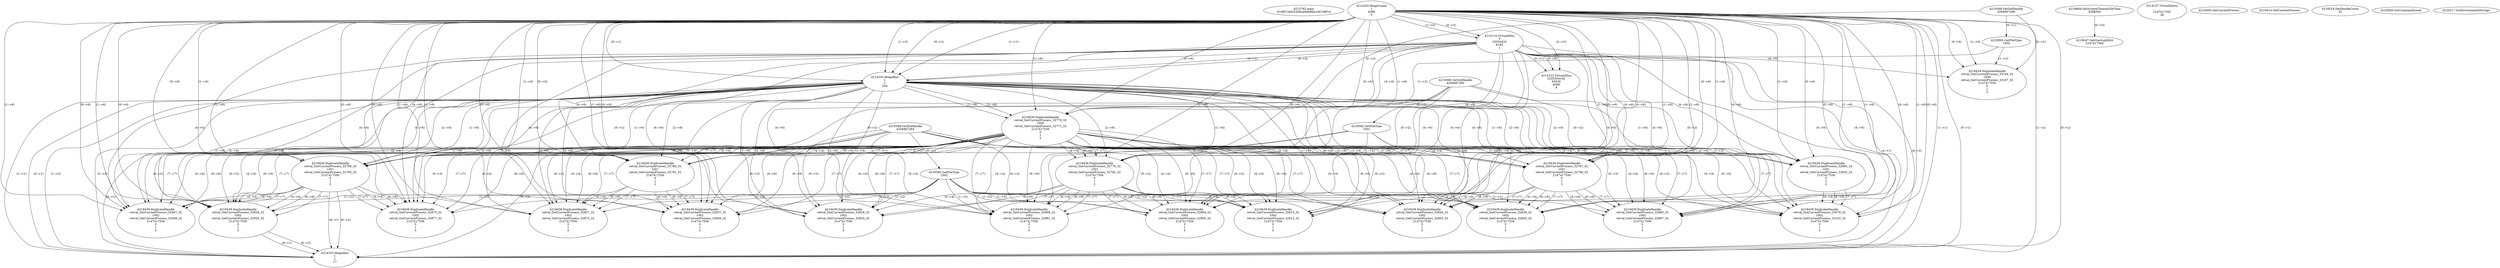 // Global SCDG with merge call
digraph {
	0 [label="4213792.main
0108f13e6524a9cabebf6be1eb7d9f1d"]
	1 [label="4214265.HeapCreate
1
4096
0"]
	2 [label="4218869.GetSystemTimeAsFileTime
4288292"]
	3 [label="4214116.VirtualAlloc
0
33554432
8192
1"]
	1 -> 3 [label="(1-->4)"]
	1 -> 3 [label="(0-->4)"]
	4 [label="4214147.VirtualQuery

2147417352
28"]
	5 [label="4214222.VirtualAlloc
3255304192
65536
4096
4"]
	3 -> 5 [label="(0-->1)"]
	1 -> 5 [label="(2-->3)"]
	3 -> 5 [label="(0-->0)"]
	6 [label="4219047.GetStartupInfoA
2147417564"]
	2 -> 6 [label="(0-->0)"]
	7 [label="4219368.GetStdHandle
4294967286"]
	8 [label="4219392.GetFileType
1000"]
	7 -> 8 [label="(0-->1)"]
	9 [label="4219405.GetCurrentProcess
"]
	10 [label="4219414.GetCurrentProcess
"]
	11 [label="4219439.DuplicateHandle
retval_GetCurrentProcess_33184_32
1000
retval_GetCurrentProcess_33187_32
2147417556
0
1
2"]
	7 -> 11 [label="(0-->2)"]
	8 -> 11 [label="(1-->2)"]
	1 -> 11 [label="(1-->6)"]
	1 -> 11 [label="(0-->6)"]
	3 -> 11 [label="(4-->6)"]
	12 [label="4214333.HeapAlloc
1
1
256"]
	1 -> 12 [label="(1-->1)"]
	1 -> 12 [label="(0-->1)"]
	3 -> 12 [label="(4-->1)"]
	1 -> 12 [label="(1-->2)"]
	1 -> 12 [label="(0-->2)"]
	3 -> 12 [label="(4-->2)"]
	13 [label="4219439.DuplicateHandle
retval_GetCurrentProcess_32770_32
1000
retval_GetCurrentProcess_32771_32
2147417556
0
1
2"]
	7 -> 13 [label="(0-->2)"]
	8 -> 13 [label="(1-->2)"]
	1 -> 13 [label="(1-->6)"]
	1 -> 13 [label="(0-->6)"]
	3 -> 13 [label="(4-->6)"]
	12 -> 13 [label="(1-->6)"]
	12 -> 13 [label="(2-->6)"]
	14 [label="4219368.GetStdHandle
4294967285"]
	15 [label="4219392.GetFileType
1001"]
	14 -> 15 [label="(0-->1)"]
	16 [label="4219439.DuplicateHandle
retval_GetCurrentProcess_32794_32
1001
retval_GetCurrentProcess_32795_32
2147417556
0
1
2"]
	14 -> 16 [label="(0-->2)"]
	15 -> 16 [label="(1-->2)"]
	13 -> 16 [label="(4-->4)"]
	1 -> 16 [label="(1-->6)"]
	1 -> 16 [label="(0-->6)"]
	3 -> 16 [label="(4-->6)"]
	12 -> 16 [label="(1-->6)"]
	12 -> 16 [label="(2-->6)"]
	13 -> 16 [label="(6-->6)"]
	13 -> 16 [label="(7-->7)"]
	17 [label="4219368.GetStdHandle
4294967284"]
	18 [label="4219392.GetFileType
1002"]
	17 -> 18 [label="(0-->1)"]
	19 [label="4219439.DuplicateHandle
retval_GetCurrentProcess_32926_32
1002
retval_GetCurrentProcess_32929_32
2147417556
0
1
2"]
	17 -> 19 [label="(0-->2)"]
	18 -> 19 [label="(1-->2)"]
	13 -> 19 [label="(4-->4)"]
	16 -> 19 [label="(4-->4)"]
	1 -> 19 [label="(1-->6)"]
	1 -> 19 [label="(0-->6)"]
	3 -> 19 [label="(4-->6)"]
	12 -> 19 [label="(1-->6)"]
	12 -> 19 [label="(2-->6)"]
	13 -> 19 [label="(6-->6)"]
	16 -> 19 [label="(6-->6)"]
	13 -> 19 [label="(7-->7)"]
	16 -> 19 [label="(7-->7)"]
	20 [label="4219524.SetHandleCount
32"]
	21 [label="4220059.GetCommandLineA
"]
	22 [label="4214333.HeapAlloc
1
1
17"]
	1 -> 22 [label="(1-->1)"]
	1 -> 22 [label="(0-->1)"]
	3 -> 22 [label="(4-->1)"]
	12 -> 22 [label="(1-->1)"]
	12 -> 22 [label="(2-->1)"]
	13 -> 22 [label="(6-->1)"]
	16 -> 22 [label="(6-->1)"]
	19 -> 22 [label="(6-->1)"]
	1 -> 22 [label="(1-->2)"]
	1 -> 22 [label="(0-->2)"]
	3 -> 22 [label="(4-->2)"]
	12 -> 22 [label="(1-->2)"]
	12 -> 22 [label="(2-->2)"]
	13 -> 22 [label="(6-->2)"]
	16 -> 22 [label="(6-->2)"]
	19 -> 22 [label="(6-->2)"]
	23 [label="4220217.GetEnvironmentStrings
"]
	24 [label="4219439.DuplicateHandle
retval_GetCurrentProcess_32779_32
1001
retval_GetCurrentProcess_32782_32
2147417556
0
1
2"]
	14 -> 24 [label="(0-->2)"]
	15 -> 24 [label="(1-->2)"]
	13 -> 24 [label="(4-->4)"]
	1 -> 24 [label="(1-->6)"]
	1 -> 24 [label="(0-->6)"]
	3 -> 24 [label="(4-->6)"]
	12 -> 24 [label="(1-->6)"]
	12 -> 24 [label="(2-->6)"]
	13 -> 24 [label="(6-->6)"]
	13 -> 24 [label="(7-->7)"]
	25 [label="4219439.DuplicateHandle
retval_GetCurrentProcess_32787_32
1001
retval_GetCurrentProcess_32790_32
2147417556
0
1
2"]
	14 -> 25 [label="(0-->2)"]
	15 -> 25 [label="(1-->2)"]
	13 -> 25 [label="(4-->4)"]
	1 -> 25 [label="(1-->6)"]
	1 -> 25 [label="(0-->6)"]
	3 -> 25 [label="(4-->6)"]
	12 -> 25 [label="(1-->6)"]
	12 -> 25 [label="(2-->6)"]
	13 -> 25 [label="(6-->6)"]
	13 -> 25 [label="(7-->7)"]
	26 [label="4219439.DuplicateHandle
retval_GetCurrentProcess_32844_32
1002
retval_GetCurrentProcess_32853_32
2147417556
0
1
2"]
	17 -> 26 [label="(0-->2)"]
	18 -> 26 [label="(1-->2)"]
	13 -> 26 [label="(4-->4)"]
	25 -> 26 [label="(4-->4)"]
	1 -> 26 [label="(1-->6)"]
	1 -> 26 [label="(0-->6)"]
	3 -> 26 [label="(4-->6)"]
	12 -> 26 [label="(1-->6)"]
	12 -> 26 [label="(2-->6)"]
	13 -> 26 [label="(6-->6)"]
	25 -> 26 [label="(6-->6)"]
	13 -> 26 [label="(7-->7)"]
	25 -> 26 [label="(7-->7)"]
	27 [label="4219439.DuplicateHandle
retval_GetCurrentProcess_32810_32
1002
retval_GetCurrentProcess_32812_32
2147417556
0
1
2"]
	17 -> 27 [label="(0-->2)"]
	18 -> 27 [label="(1-->2)"]
	13 -> 27 [label="(4-->4)"]
	24 -> 27 [label="(4-->4)"]
	1 -> 27 [label="(1-->6)"]
	1 -> 27 [label="(0-->6)"]
	3 -> 27 [label="(4-->6)"]
	12 -> 27 [label="(1-->6)"]
	12 -> 27 [label="(2-->6)"]
	13 -> 27 [label="(6-->6)"]
	24 -> 27 [label="(6-->6)"]
	13 -> 27 [label="(7-->7)"]
	24 -> 27 [label="(7-->7)"]
	28 [label="4219439.DuplicateHandle
retval_GetCurrentProcess_32826_32
1002
retval_GetCurrentProcess_32834_32
2147417556
0
1
2"]
	17 -> 28 [label="(0-->2)"]
	18 -> 28 [label="(1-->2)"]
	13 -> 28 [label="(4-->4)"]
	24 -> 28 [label="(4-->4)"]
	1 -> 28 [label="(1-->6)"]
	1 -> 28 [label="(0-->6)"]
	3 -> 28 [label="(4-->6)"]
	12 -> 28 [label="(1-->6)"]
	12 -> 28 [label="(2-->6)"]
	13 -> 28 [label="(6-->6)"]
	24 -> 28 [label="(6-->6)"]
	13 -> 28 [label="(7-->7)"]
	24 -> 28 [label="(7-->7)"]
	29 [label="4219439.DuplicateHandle
retval_GetCurrentProcess_32836_32
1002
retval_GetCurrentProcess_32845_32
2147417556
0
1
2"]
	17 -> 29 [label="(0-->2)"]
	18 -> 29 [label="(1-->2)"]
	13 -> 29 [label="(4-->4)"]
	25 -> 29 [label="(4-->4)"]
	1 -> 29 [label="(1-->6)"]
	1 -> 29 [label="(0-->6)"]
	3 -> 29 [label="(4-->6)"]
	12 -> 29 [label="(1-->6)"]
	12 -> 29 [label="(2-->6)"]
	13 -> 29 [label="(6-->6)"]
	25 -> 29 [label="(6-->6)"]
	13 -> 29 [label="(7-->7)"]
	25 -> 29 [label="(7-->7)"]
	30 [label="4219439.DuplicateHandle
retval_GetCurrentProcess_32869_32
1002
retval_GetCurrentProcess_32891_32
2147417556
0
1
2"]
	17 -> 30 [label="(0-->2)"]
	18 -> 30 [label="(1-->2)"]
	13 -> 30 [label="(4-->4)"]
	24 -> 30 [label="(4-->4)"]
	1 -> 30 [label="(1-->6)"]
	1 -> 30 [label="(0-->6)"]
	3 -> 30 [label="(4-->6)"]
	12 -> 30 [label="(1-->6)"]
	12 -> 30 [label="(2-->6)"]
	13 -> 30 [label="(6-->6)"]
	24 -> 30 [label="(6-->6)"]
	13 -> 30 [label="(7-->7)"]
	24 -> 30 [label="(7-->7)"]
	31 [label="4219439.DuplicateHandle
retval_GetCurrentProcess_32885_32
1002
retval_GetCurrentProcess_32887_32
2147417556
0
1
2"]
	17 -> 31 [label="(0-->2)"]
	18 -> 31 [label="(1-->2)"]
	13 -> 31 [label="(4-->4)"]
	25 -> 31 [label="(4-->4)"]
	1 -> 31 [label="(1-->6)"]
	1 -> 31 [label="(0-->6)"]
	3 -> 31 [label="(4-->6)"]
	12 -> 31 [label="(1-->6)"]
	12 -> 31 [label="(2-->6)"]
	13 -> 31 [label="(6-->6)"]
	25 -> 31 [label="(6-->6)"]
	13 -> 31 [label="(7-->7)"]
	25 -> 31 [label="(7-->7)"]
	32 [label="4219439.DuplicateHandle
retval_GetCurrentProcess_32875_32
1002
retval_GetCurrentProcess_32877_32
2147417556
0
1
2"]
	17 -> 32 [label="(0-->2)"]
	18 -> 32 [label="(1-->2)"]
	13 -> 32 [label="(4-->4)"]
	16 -> 32 [label="(4-->4)"]
	1 -> 32 [label="(1-->6)"]
	1 -> 32 [label="(0-->6)"]
	3 -> 32 [label="(4-->6)"]
	12 -> 32 [label="(1-->6)"]
	12 -> 32 [label="(2-->6)"]
	13 -> 32 [label="(6-->6)"]
	16 -> 32 [label="(6-->6)"]
	13 -> 32 [label="(7-->7)"]
	16 -> 32 [label="(7-->7)"]
	33 [label="4219439.DuplicateHandle
retval_GetCurrentProcess_32788_32
1001
retval_GetCurrentProcess_32791_32
2147417556
0
1
2"]
	14 -> 33 [label="(0-->2)"]
	15 -> 33 [label="(1-->2)"]
	13 -> 33 [label="(4-->4)"]
	1 -> 33 [label="(1-->6)"]
	1 -> 33 [label="(0-->6)"]
	3 -> 33 [label="(4-->6)"]
	12 -> 33 [label="(1-->6)"]
	12 -> 33 [label="(2-->6)"]
	13 -> 33 [label="(6-->6)"]
	13 -> 33 [label="(7-->7)"]
	34 [label="4219439.DuplicateHandle
retval_GetCurrentProcess_32857_32
1002
retval_GetCurrentProcess_32873_32
2147417556
0
1
2"]
	17 -> 34 [label="(0-->2)"]
	18 -> 34 [label="(1-->2)"]
	13 -> 34 [label="(4-->4)"]
	33 -> 34 [label="(4-->4)"]
	1 -> 34 [label="(1-->6)"]
	1 -> 34 [label="(0-->6)"]
	3 -> 34 [label="(4-->6)"]
	12 -> 34 [label="(1-->6)"]
	12 -> 34 [label="(2-->6)"]
	13 -> 34 [label="(6-->6)"]
	33 -> 34 [label="(6-->6)"]
	13 -> 34 [label="(7-->7)"]
	33 -> 34 [label="(7-->7)"]
	35 [label="4219439.DuplicateHandle
retval_GetCurrentProcess_32947_32
1002
retval_GetCurrentProcess_32948_32
2147417556
0
1
2"]
	17 -> 35 [label="(0-->2)"]
	18 -> 35 [label="(1-->2)"]
	13 -> 35 [label="(4-->4)"]
	16 -> 35 [label="(4-->4)"]
	1 -> 35 [label="(1-->6)"]
	1 -> 35 [label="(0-->6)"]
	3 -> 35 [label="(4-->6)"]
	12 -> 35 [label="(1-->6)"]
	12 -> 35 [label="(2-->6)"]
	13 -> 35 [label="(6-->6)"]
	16 -> 35 [label="(6-->6)"]
	13 -> 35 [label="(7-->7)"]
	16 -> 35 [label="(7-->7)"]
	36 [label="4219439.DuplicateHandle
retval_GetCurrentProcess_32865_32
1001
retval_GetCurrentProcess_32925_32
2147417556
0
1
2"]
	14 -> 36 [label="(0-->2)"]
	15 -> 36 [label="(1-->2)"]
	13 -> 36 [label="(4-->4)"]
	1 -> 36 [label="(1-->6)"]
	1 -> 36 [label="(0-->6)"]
	3 -> 36 [label="(4-->6)"]
	12 -> 36 [label="(1-->6)"]
	12 -> 36 [label="(2-->6)"]
	13 -> 36 [label="(6-->6)"]
	13 -> 36 [label="(7-->7)"]
	37 [label="4219439.DuplicateHandle
retval_GetCurrentProcess_33079_32
1002
retval_GetCurrentProcess_33102_32
2147417556
0
1
2"]
	17 -> 37 [label="(0-->2)"]
	18 -> 37 [label="(1-->2)"]
	13 -> 37 [label="(4-->4)"]
	36 -> 37 [label="(4-->4)"]
	1 -> 37 [label="(1-->6)"]
	1 -> 37 [label="(0-->6)"]
	3 -> 37 [label="(4-->6)"]
	12 -> 37 [label="(1-->6)"]
	12 -> 37 [label="(2-->6)"]
	13 -> 37 [label="(6-->6)"]
	36 -> 37 [label="(6-->6)"]
	13 -> 37 [label="(7-->7)"]
	36 -> 37 [label="(7-->7)"]
	38 [label="4219439.DuplicateHandle
retval_GetCurrentProcess_32937_32
1002
retval_GetCurrentProcess_33059_32
2147417556
0
1
2"]
	17 -> 38 [label="(0-->2)"]
	18 -> 38 [label="(1-->2)"]
	13 -> 38 [label="(4-->4)"]
	33 -> 38 [label="(4-->4)"]
	1 -> 38 [label="(1-->6)"]
	1 -> 38 [label="(0-->6)"]
	3 -> 38 [label="(4-->6)"]
	12 -> 38 [label="(1-->6)"]
	12 -> 38 [label="(2-->6)"]
	13 -> 38 [label="(6-->6)"]
	33 -> 38 [label="(6-->6)"]
	13 -> 38 [label="(7-->7)"]
	33 -> 38 [label="(7-->7)"]
	39 [label="4219439.DuplicateHandle
retval_GetCurrentProcess_32804_32
1002
retval_GetCurrentProcess_32805_32
2147417556
0
1
2"]
	17 -> 39 [label="(0-->2)"]
	18 -> 39 [label="(1-->2)"]
	13 -> 39 [label="(4-->4)"]
	24 -> 39 [label="(4-->4)"]
	1 -> 39 [label="(1-->6)"]
	1 -> 39 [label="(0-->6)"]
	3 -> 39 [label="(4-->6)"]
	12 -> 39 [label="(1-->6)"]
	12 -> 39 [label="(2-->6)"]
	13 -> 39 [label="(6-->6)"]
	24 -> 39 [label="(6-->6)"]
	13 -> 39 [label="(7-->7)"]
	24 -> 39 [label="(7-->7)"]
}
